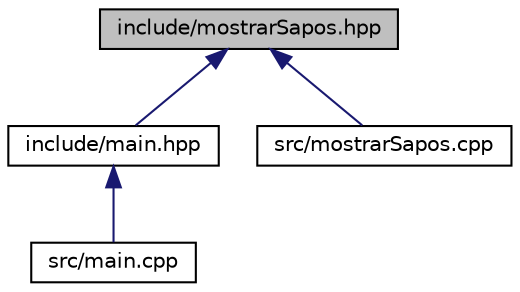 digraph "include/mostrarSapos.hpp"
{
  edge [fontname="Helvetica",fontsize="10",labelfontname="Helvetica",labelfontsize="10"];
  node [fontname="Helvetica",fontsize="10",shape=record];
  Node5 [label="include/mostrarSapos.hpp",height=0.2,width=0.4,color="black", fillcolor="grey75", style="filled", fontcolor="black"];
  Node5 -> Node6 [dir="back",color="midnightblue",fontsize="10",style="solid",fontname="Helvetica"];
  Node6 [label="include/main.hpp",height=0.2,width=0.4,color="black", fillcolor="white", style="filled",URL="$main_8hpp.html",tooltip="Cabeçalho da função main. "];
  Node6 -> Node7 [dir="back",color="midnightblue",fontsize="10",style="solid",fontname="Helvetica"];
  Node7 [label="src/main.cpp",height=0.2,width=0.4,color="black", fillcolor="white", style="filled",URL="$main_8cpp.html",tooltip="Programa principal que faz a corrida de sapos. "];
  Node5 -> Node8 [dir="back",color="midnightblue",fontsize="10",style="solid",fontname="Helvetica"];
  Node8 [label="src/mostrarSapos.cpp",height=0.2,width=0.4,color="black", fillcolor="white", style="filled",URL="$mostrarSapos_8cpp.html",tooltip="Implementação da função que mostra os sapos que vão participar da corrida. "];
}
